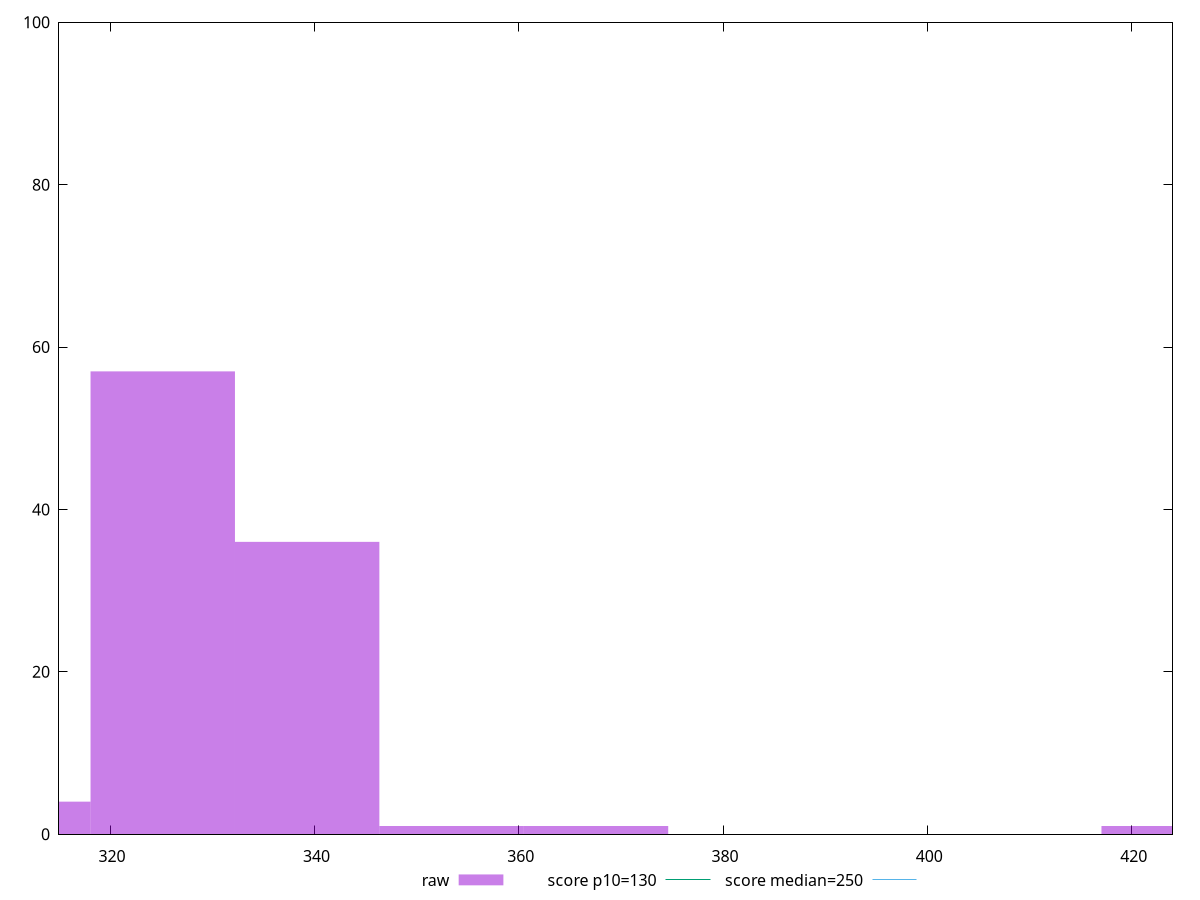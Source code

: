 reset

$raw <<EOF
325.15522376608953 57
339.2924074080935 36
311.01804012408564 4
353.4295910500974 1
367.56677469210126 1
424.1155092601168 1
EOF

set key outside below
set boxwidth 14.137183642003894
set xrange [315:424]
set yrange [0:100]
set trange [0:100]
set style fill transparent solid 0.5 noborder

set parametric
set terminal svg size 640, 490 enhanced background rgb 'white'
set output "reports/report_00033_2021-03-01T14-23-16.841Z/max-potential-fid/samples/astro-cached/raw/histogram.svg"

plot $raw title "raw" with boxes, \
     130,t title "score p10=130", \
     250,t title "score median=250"

reset
